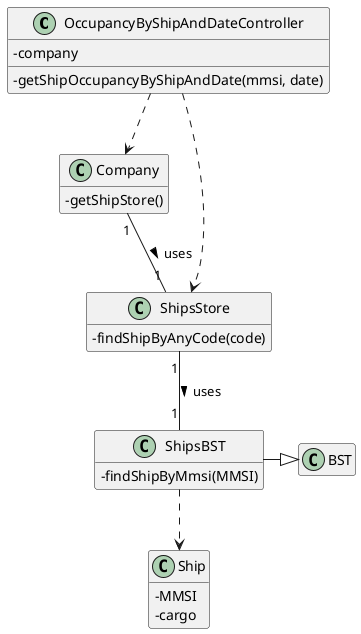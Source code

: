 @startuml

hide empty methods
hide empty attributes
'left to right direction
skinparam classAttributeIconSize 0

class OccupancyByShipAndDateController{
- company
- getShipOccupancyByShipAndDate(mmsi, date)
}

class Company{
- getShipStore()
}

class ShipsStore{
- findShipByAnyCode(code)
}

class ShipsBST{
- findShipByMmsi(MMSI)
}

class BST{}

class Ship {
- MMSI
- cargo
}

OccupancyByShipAndDateController ..> Company
OccupancyByShipAndDateController ..> ShipsStore
Company "1" -- "1" ShipsStore : uses >
ShipsStore "1" -- "1" ShipsBST : uses >
ShipsBST ..> Ship
ShipsBST -|> BST

@enduml